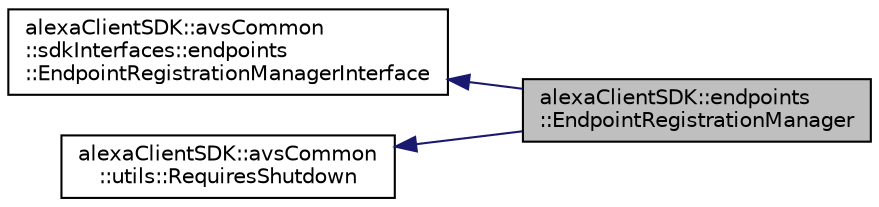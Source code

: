 digraph "alexaClientSDK::endpoints::EndpointRegistrationManager"
{
  edge [fontname="Helvetica",fontsize="10",labelfontname="Helvetica",labelfontsize="10"];
  node [fontname="Helvetica",fontsize="10",shape=record];
  rankdir="LR";
  Node3 [label="alexaClientSDK::endpoints\l::EndpointRegistrationManager",height=0.2,width=0.4,color="black", fillcolor="grey75", style="filled", fontcolor="black"];
  Node4 -> Node3 [dir="back",color="midnightblue",fontsize="10",style="solid",fontname="Helvetica"];
  Node4 [label="alexaClientSDK::avsCommon\l::sdkInterfaces::endpoints\l::EndpointRegistrationManagerInterface",height=0.2,width=0.4,color="black", fillcolor="white", style="filled",URL="$classalexa_client_s_d_k_1_1avs_common_1_1sdk_interfaces_1_1endpoints_1_1_endpoint_registration_manager_interface.html"];
  Node5 -> Node3 [dir="back",color="midnightblue",fontsize="10",style="solid",fontname="Helvetica"];
  Node5 [label="alexaClientSDK::avsCommon\l::utils::RequiresShutdown",height=0.2,width=0.4,color="black", fillcolor="white", style="filled",URL="$classalexa_client_s_d_k_1_1avs_common_1_1utils_1_1_requires_shutdown.html"];
}
